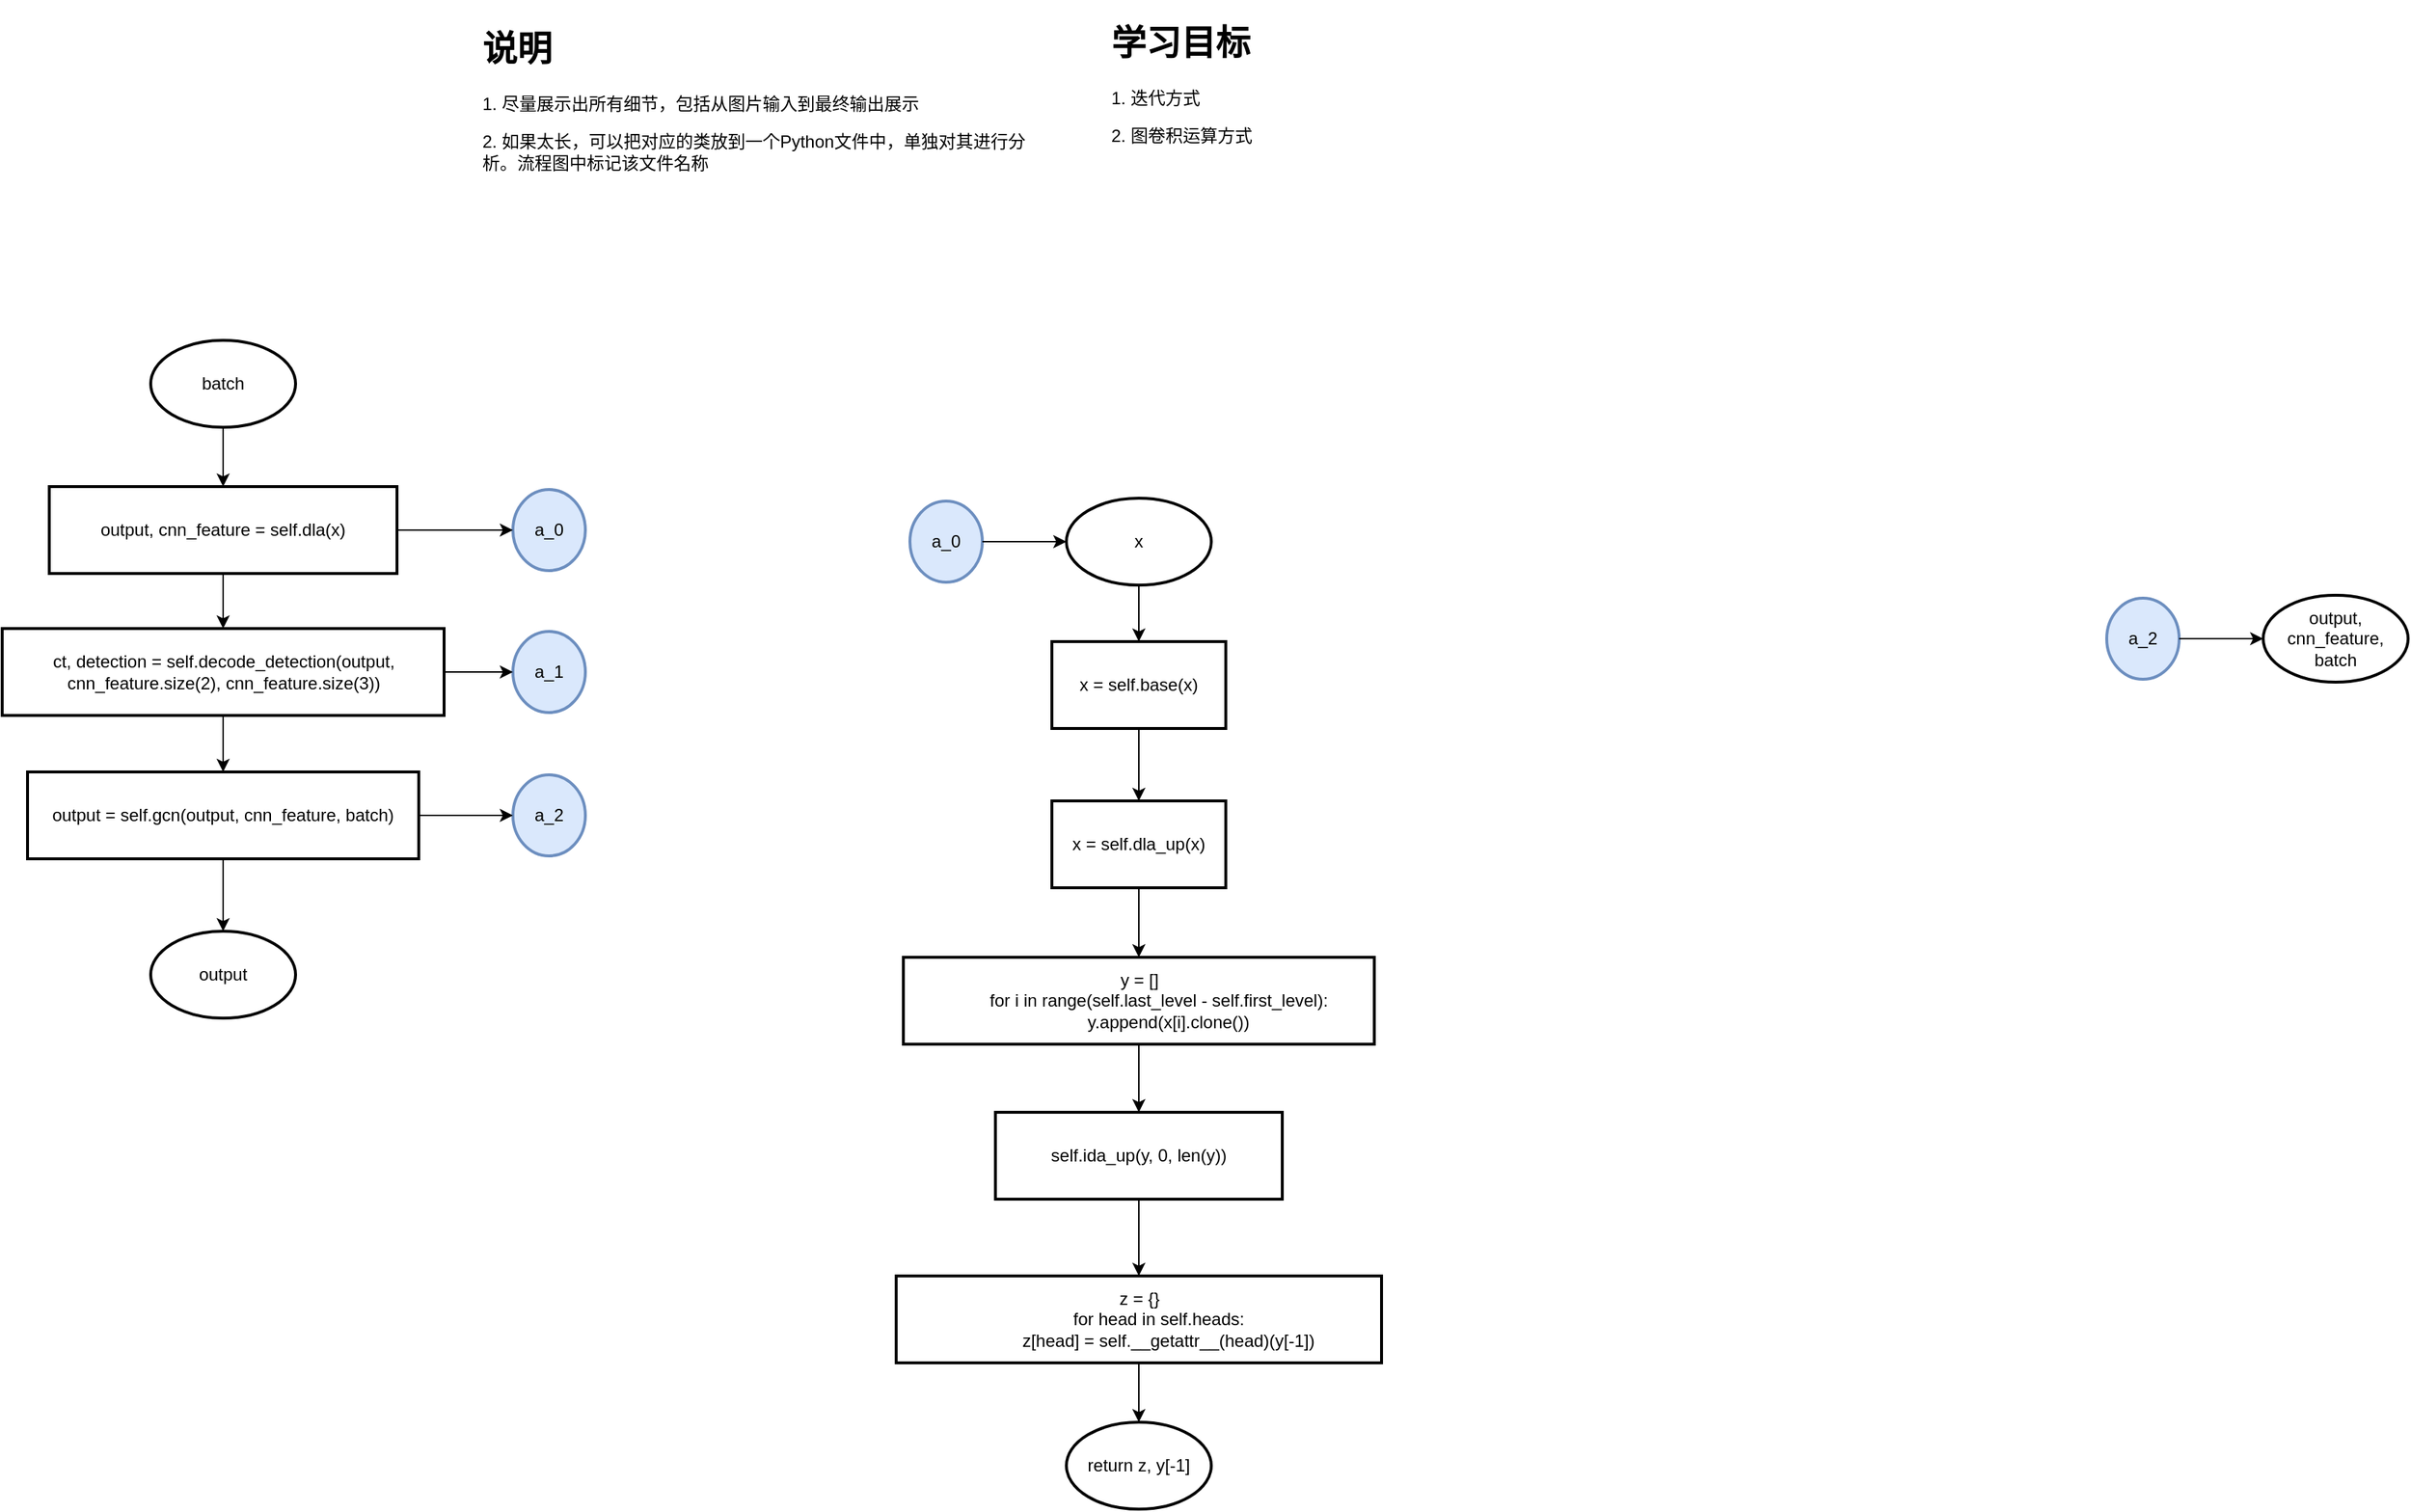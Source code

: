 <mxfile version="22.0.2" type="device">
  <diagram name="第 1 页" id="wMg3ertZ8Xy5a8TGnuAC">
    <mxGraphModel dx="875" dy="518" grid="0" gridSize="10" guides="1" tooltips="1" connect="1" arrows="1" fold="1" page="0" pageScale="1" pageWidth="827" pageHeight="1169" math="0" shadow="0">
      <root>
        <mxCell id="0" />
        <mxCell id="1" parent="0" />
        <mxCell id="_z--BqzidlDlm2PTRWrN-2" value="&lt;h1&gt;说明&lt;/h1&gt;&lt;p&gt;1. 尽量展示出所有细节，包括从图片输入到最终输出展示&lt;/p&gt;&lt;p&gt;2. 如果太长，可以把对应的类放到一个Python文件中，单独对其进行分析。流程图中标记该文件名称&lt;/p&gt;" style="text;html=1;strokeColor=none;fillColor=none;spacing=5;spacingTop=-20;whiteSpace=wrap;overflow=hidden;rounded=0;" vertex="1" parent="1">
          <mxGeometry x="514" y="119" width="389" height="145" as="geometry" />
        </mxCell>
        <mxCell id="_z--BqzidlDlm2PTRWrN-7" value="" style="edgeStyle=orthogonalEdgeStyle;rounded=0;orthogonalLoop=1;jettySize=auto;html=1;" edge="1" parent="1" source="_z--BqzidlDlm2PTRWrN-5" target="_z--BqzidlDlm2PTRWrN-6">
          <mxGeometry relative="1" as="geometry" />
        </mxCell>
        <UserObject label="batch" tooltip="数据类型：字典&#xa;&#xa;&#39;inp&#39;: ndarray:(1， 3, 352, 512)&#xa;&#39;meta&#39;: {&#39;ann&#39;: &#39;&#39;, &#39;center&#39;: [250 166], &#39;scale&#39;: [500 333], &#39;test&#39;: &#39;&#39;}&#xa;&#xa;output = network(batch[&#39;inp&#39;], batch)" id="_z--BqzidlDlm2PTRWrN-5">
          <mxCell style="strokeWidth=2;html=1;shape=mxgraph.flowchart.start_1;whiteSpace=wrap;" vertex="1" parent="1">
            <mxGeometry x="290" y="340" width="100" height="60" as="geometry" />
          </mxCell>
        </UserObject>
        <mxCell id="_z--BqzidlDlm2PTRWrN-9" value="" style="edgeStyle=orthogonalEdgeStyle;rounded=0;orthogonalLoop=1;jettySize=auto;html=1;" edge="1" parent="1" source="_z--BqzidlDlm2PTRWrN-6" target="_z--BqzidlDlm2PTRWrN-8">
          <mxGeometry relative="1" as="geometry" />
        </mxCell>
        <UserObject label="output, cnn_feature = self.dla(x)" tooltip="1. output: dict&#xa;&#39;ct_hm&#39;: (1, 20, 88, 128)&#xa;&#39;wh&#39;: (1, 2, 88, 128)&#xa;&#xa;2. cnn_feature: (1, 64, 88, 128)" id="_z--BqzidlDlm2PTRWrN-6">
          <mxCell style="whiteSpace=wrap;html=1;strokeWidth=2;" vertex="1" parent="1">
            <mxGeometry x="220" y="441" width="240" height="60" as="geometry" />
          </mxCell>
        </UserObject>
        <mxCell id="_z--BqzidlDlm2PTRWrN-11" value="" style="edgeStyle=orthogonalEdgeStyle;rounded=0;orthogonalLoop=1;jettySize=auto;html=1;" edge="1" parent="1" source="_z--BqzidlDlm2PTRWrN-8" target="_z--BqzidlDlm2PTRWrN-10">
          <mxGeometry relative="1" as="geometry" />
        </mxCell>
        <UserObject label="ct, detection = self.decode_detection(output, cnn_feature.size(2), cnn_feature.size(3))" tooltip="1. ct: (1, 100, 2)&#xa;&#xa;2. detection: (1, 100, 6)" id="_z--BqzidlDlm2PTRWrN-8">
          <mxCell style="whiteSpace=wrap;html=1;strokeWidth=2;" vertex="1" parent="1">
            <mxGeometry x="187.5" y="539" width="305" height="60" as="geometry" />
          </mxCell>
        </UserObject>
        <UserObject label="output = self.gcn(output, cnn_feature, batch)" tooltip="output: dict&#xa;&#xa;&#39;ct_hm&#39;: (1, 20, 88, 128)&#xa;&#39;wh&#39;: (1, 2, 88, 128)&#xa;&#39;ct&#39;: (1, 100, 2)&#xa;&#39;detection&#39;: (1, 6)&#xa;&#39;it_ex&#39;: (1, 40, 2)&#xa;&#39;ex&#39;: (1, 4, 2)&#xa;&#39;it_py&#39;: (1, 128, 2)&#xa;&#39;py&#39;: 列表，3个元素list(3): (1， 128， 2)" id="_z--BqzidlDlm2PTRWrN-10">
          <mxCell style="whiteSpace=wrap;html=1;strokeWidth=2;" vertex="1" parent="1">
            <mxGeometry x="205" y="638" width="270" height="60" as="geometry" />
          </mxCell>
        </UserObject>
        <UserObject label="output" tooltip="output: dict&#xa;&#xa;&#39;ct_hm&#39;: (1, 20, 88, 128)&#xa;&#39;wh&#39;: (1, 2, 88, 128)&#xa;&#39;ct&#39;: (1, 100, 2)&#xa;&#39;detection&#39;: (1, 6)&#xa;&#39;it_ex&#39;: (1, 40, 2)&#xa;&#39;ex&#39;: (1, 4, 2)&#xa;&#39;it_py&#39;: (1, 128, 2)&#xa;&#39;py&#39;: 列表，3个元素list(3): (1， 128， 2)" id="_z--BqzidlDlm2PTRWrN-12">
          <mxCell style="strokeWidth=2;html=1;shape=mxgraph.flowchart.start_1;whiteSpace=wrap;" vertex="1" parent="1">
            <mxGeometry x="290" y="748" width="100" height="60" as="geometry" />
          </mxCell>
        </UserObject>
        <mxCell id="_z--BqzidlDlm2PTRWrN-13" style="edgeStyle=orthogonalEdgeStyle;rounded=0;orthogonalLoop=1;jettySize=auto;html=1;exitX=0.5;exitY=1;exitDx=0;exitDy=0;entryX=0.5;entryY=0;entryDx=0;entryDy=0;entryPerimeter=0;" edge="1" parent="1" source="_z--BqzidlDlm2PTRWrN-10" target="_z--BqzidlDlm2PTRWrN-12">
          <mxGeometry relative="1" as="geometry" />
        </mxCell>
        <mxCell id="_z--BqzidlDlm2PTRWrN-17" value="a_0" style="strokeWidth=2;html=1;shape=mxgraph.flowchart.start_2;whiteSpace=wrap;fillColor=#dae8fc;strokeColor=#6c8ebf;" vertex="1" parent="1">
          <mxGeometry x="540" y="443" width="50" height="56" as="geometry" />
        </mxCell>
        <mxCell id="_z--BqzidlDlm2PTRWrN-18" style="edgeStyle=orthogonalEdgeStyle;rounded=0;orthogonalLoop=1;jettySize=auto;html=1;exitX=1;exitY=0.5;exitDx=0;exitDy=0;entryX=0;entryY=0.5;entryDx=0;entryDy=0;entryPerimeter=0;" edge="1" parent="1" source="_z--BqzidlDlm2PTRWrN-6" target="_z--BqzidlDlm2PTRWrN-17">
          <mxGeometry relative="1" as="geometry" />
        </mxCell>
        <mxCell id="_z--BqzidlDlm2PTRWrN-19" value="a_1" style="strokeWidth=2;html=1;shape=mxgraph.flowchart.start_2;whiteSpace=wrap;fillColor=#dae8fc;strokeColor=#6c8ebf;" vertex="1" parent="1">
          <mxGeometry x="540" y="541" width="50" height="56" as="geometry" />
        </mxCell>
        <mxCell id="_z--BqzidlDlm2PTRWrN-20" value="a_2" style="strokeWidth=2;html=1;shape=mxgraph.flowchart.start_2;whiteSpace=wrap;fillColor=#dae8fc;strokeColor=#6c8ebf;" vertex="1" parent="1">
          <mxGeometry x="540" y="640" width="50" height="56" as="geometry" />
        </mxCell>
        <mxCell id="_z--BqzidlDlm2PTRWrN-21" style="edgeStyle=orthogonalEdgeStyle;rounded=0;orthogonalLoop=1;jettySize=auto;html=1;exitX=1;exitY=0.5;exitDx=0;exitDy=0;entryX=0;entryY=0.5;entryDx=0;entryDy=0;entryPerimeter=0;" edge="1" parent="1" source="_z--BqzidlDlm2PTRWrN-8" target="_z--BqzidlDlm2PTRWrN-19">
          <mxGeometry relative="1" as="geometry" />
        </mxCell>
        <mxCell id="_z--BqzidlDlm2PTRWrN-22" style="edgeStyle=orthogonalEdgeStyle;rounded=0;orthogonalLoop=1;jettySize=auto;html=1;exitX=1;exitY=0.5;exitDx=0;exitDy=0;entryX=0;entryY=0.5;entryDx=0;entryDy=0;entryPerimeter=0;" edge="1" parent="1" source="_z--BqzidlDlm2PTRWrN-10" target="_z--BqzidlDlm2PTRWrN-20">
          <mxGeometry relative="1" as="geometry" />
        </mxCell>
        <UserObject label="a_0" tooltip="output, cnn_feature = self.dla(x)" id="_z--BqzidlDlm2PTRWrN-23">
          <mxCell style="strokeWidth=2;html=1;shape=mxgraph.flowchart.start_2;whiteSpace=wrap;fillColor=#dae8fc;strokeColor=#6c8ebf;" vertex="1" parent="1">
            <mxGeometry x="814" y="451" width="50" height="56" as="geometry" />
          </mxCell>
        </UserObject>
        <mxCell id="_z--BqzidlDlm2PTRWrN-27" value="" style="edgeStyle=orthogonalEdgeStyle;rounded=0;orthogonalLoop=1;jettySize=auto;html=1;" edge="1" parent="1" source="_z--BqzidlDlm2PTRWrN-24" target="_z--BqzidlDlm2PTRWrN-26">
          <mxGeometry relative="1" as="geometry" />
        </mxCell>
        <UserObject label="x" tooltip="x :(1， 3, 352, 512)" id="_z--BqzidlDlm2PTRWrN-24">
          <mxCell style="strokeWidth=2;html=1;shape=mxgraph.flowchart.start_1;whiteSpace=wrap;" vertex="1" parent="1">
            <mxGeometry x="922" y="449" width="100" height="60" as="geometry" />
          </mxCell>
        </UserObject>
        <mxCell id="_z--BqzidlDlm2PTRWrN-25" style="edgeStyle=orthogonalEdgeStyle;rounded=0;orthogonalLoop=1;jettySize=auto;html=1;exitX=1;exitY=0.5;exitDx=0;exitDy=0;exitPerimeter=0;entryX=0;entryY=0.5;entryDx=0;entryDy=0;entryPerimeter=0;" edge="1" parent="1" source="_z--BqzidlDlm2PTRWrN-23" target="_z--BqzidlDlm2PTRWrN-24">
          <mxGeometry relative="1" as="geometry" />
        </mxCell>
        <mxCell id="_z--BqzidlDlm2PTRWrN-29" value="" style="edgeStyle=orthogonalEdgeStyle;rounded=0;orthogonalLoop=1;jettySize=auto;html=1;" edge="1" parent="1" source="_z--BqzidlDlm2PTRWrN-26" target="_z--BqzidlDlm2PTRWrN-28">
          <mxGeometry relative="1" as="geometry" />
        </mxCell>
        <UserObject label="x = self.base(x)" tooltip="in :(1， 3, 352, 512)&#xa;out: 包含6个元素的列表，每个元素的大小为：&#xa;list(0): (1, 16, 352, 512)&#xa;list(1): (1, 32, 176, 256)&#xa;list(2): (1, 64, 88, 128)&#xa;list(3): (1, 128, 44, 64)&#xa;list(4): (1, 256, 22, 32)&#xa;list(5): (1, 512, 11, 16)" id="_z--BqzidlDlm2PTRWrN-26">
          <mxCell style="whiteSpace=wrap;html=1;strokeWidth=2;" vertex="1" parent="1">
            <mxGeometry x="912" y="548" width="120" height="60" as="geometry" />
          </mxCell>
        </UserObject>
        <mxCell id="_z--BqzidlDlm2PTRWrN-31" value="" style="edgeStyle=orthogonalEdgeStyle;rounded=0;orthogonalLoop=1;jettySize=auto;html=1;" edge="1" parent="1" source="_z--BqzidlDlm2PTRWrN-28" target="_z--BqzidlDlm2PTRWrN-30">
          <mxGeometry relative="1" as="geometry" />
        </mxCell>
        <UserObject label="x = self.dla_up(x)" tooltip="in: 包含6个元素的列表，每个元素的大小为：&#xa;list(0): (1, 16, 352, 512)&#xa;list(1): (1, 32, 176, 256)&#xa;list(2): (1, 64, 88, 128)&#xa;list(3): (1, 128, 44, 64)&#xa;list(4): (1, 256, 22, 32)&#xa;list(5): (1, 512, 11, 16)&#xa;&#xa;out: 包含4个元素的列表，每个元素的大小为：&#xa;list(0): (1, 64, 88, 128)&#xa;list(1): (1, 128, 44, 64)&#xa;list(2): (1, 256, 22, 32)&#xa;list(3): (1, 512, 11, 16)" id="_z--BqzidlDlm2PTRWrN-28">
          <mxCell style="whiteSpace=wrap;html=1;strokeWidth=2;" vertex="1" parent="1">
            <mxGeometry x="912" y="658" width="120" height="60" as="geometry" />
          </mxCell>
        </UserObject>
        <mxCell id="_z--BqzidlDlm2PTRWrN-33" value="" style="edgeStyle=orthogonalEdgeStyle;rounded=0;orthogonalLoop=1;jettySize=auto;html=1;" edge="1" parent="1" source="_z--BqzidlDlm2PTRWrN-30" target="_z--BqzidlDlm2PTRWrN-32">
          <mxGeometry relative="1" as="geometry" />
        </mxCell>
        <mxCell id="_z--BqzidlDlm2PTRWrN-30" value="&lt;div&gt;y = []&lt;/div&gt;&lt;div&gt;&amp;nbsp; &amp;nbsp; &amp;nbsp; &amp;nbsp; for i in range(self.last_level - self.first_level):&lt;/div&gt;&lt;div&gt;&amp;nbsp; &amp;nbsp; &amp;nbsp; &amp;nbsp; &amp;nbsp; &amp;nbsp; y.append(x[i].clone())&lt;/div&gt;" style="whiteSpace=wrap;html=1;strokeWidth=2;" vertex="1" parent="1">
          <mxGeometry x="809.5" y="766" width="325" height="60" as="geometry" />
        </mxCell>
        <mxCell id="_z--BqzidlDlm2PTRWrN-35" value="" style="edgeStyle=orthogonalEdgeStyle;rounded=0;orthogonalLoop=1;jettySize=auto;html=1;" edge="1" parent="1" source="_z--BqzidlDlm2PTRWrN-32" target="_z--BqzidlDlm2PTRWrN-34">
          <mxGeometry relative="1" as="geometry" />
        </mxCell>
        <mxCell id="_z--BqzidlDlm2PTRWrN-32" value="self.ida_up(y, 0, len(y))" style="whiteSpace=wrap;html=1;strokeWidth=2;" vertex="1" parent="1">
          <mxGeometry x="873" y="873" width="198" height="60" as="geometry" />
        </mxCell>
        <mxCell id="_z--BqzidlDlm2PTRWrN-34" value="&lt;div&gt;z = {}&lt;/div&gt;&lt;div&gt;&amp;nbsp; &amp;nbsp; &amp;nbsp; &amp;nbsp; for head in self.heads:&lt;/div&gt;&lt;div&gt;&amp;nbsp; &amp;nbsp; &amp;nbsp; &amp;nbsp; &amp;nbsp; &amp;nbsp; z[head] = self.__getattr__(head)(y[-1])&lt;/div&gt;" style="whiteSpace=wrap;html=1;strokeWidth=2;" vertex="1" parent="1">
          <mxGeometry x="804.5" y="986" width="335" height="60" as="geometry" />
        </mxCell>
        <UserObject label="return z, y[-1]" tooltip="x :(1， 3, 352, 512)" id="_z--BqzidlDlm2PTRWrN-36">
          <mxCell style="strokeWidth=2;html=1;shape=mxgraph.flowchart.start_1;whiteSpace=wrap;" vertex="1" parent="1">
            <mxGeometry x="922" y="1087" width="100" height="60" as="geometry" />
          </mxCell>
        </UserObject>
        <mxCell id="_z--BqzidlDlm2PTRWrN-37" style="edgeStyle=orthogonalEdgeStyle;rounded=0;orthogonalLoop=1;jettySize=auto;html=1;exitX=0.5;exitY=1;exitDx=0;exitDy=0;entryX=0.5;entryY=0;entryDx=0;entryDy=0;entryPerimeter=0;" edge="1" parent="1" source="_z--BqzidlDlm2PTRWrN-34" target="_z--BqzidlDlm2PTRWrN-36">
          <mxGeometry relative="1" as="geometry" />
        </mxCell>
        <UserObject label="a_2" tooltip="output = self.gcn(output, cnn_feature, batch)" id="_z--BqzidlDlm2PTRWrN-39">
          <mxCell style="strokeWidth=2;html=1;shape=mxgraph.flowchart.start_2;whiteSpace=wrap;fillColor=#dae8fc;strokeColor=#6c8ebf;" vertex="1" parent="1">
            <mxGeometry x="1640" y="518" width="50" height="56" as="geometry" />
          </mxCell>
        </UserObject>
        <UserObject label="output, cnn_feature, batch" tooltip="" id="_z--BqzidlDlm2PTRWrN-40">
          <mxCell style="strokeWidth=2;html=1;shape=mxgraph.flowchart.start_1;whiteSpace=wrap;" vertex="1" parent="1">
            <mxGeometry x="1748" y="516" width="100" height="60" as="geometry" />
          </mxCell>
        </UserObject>
        <mxCell id="_z--BqzidlDlm2PTRWrN-41" style="edgeStyle=orthogonalEdgeStyle;rounded=0;orthogonalLoop=1;jettySize=auto;html=1;exitX=1;exitY=0.5;exitDx=0;exitDy=0;exitPerimeter=0;entryX=0;entryY=0.5;entryDx=0;entryDy=0;entryPerimeter=0;" edge="1" parent="1" source="_z--BqzidlDlm2PTRWrN-39" target="_z--BqzidlDlm2PTRWrN-40">
          <mxGeometry relative="1" as="geometry" />
        </mxCell>
        <mxCell id="_z--BqzidlDlm2PTRWrN-43" value="&lt;h1&gt;学习目标&lt;/h1&gt;&lt;p&gt;1. 迭代方式&lt;/p&gt;&lt;p&gt;2. 图卷积运算方式&lt;/p&gt;" style="text;html=1;strokeColor=none;fillColor=none;spacing=5;spacingTop=-20;whiteSpace=wrap;overflow=hidden;rounded=0;" vertex="1" parent="1">
          <mxGeometry x="948" y="115" width="389" height="106" as="geometry" />
        </mxCell>
      </root>
    </mxGraphModel>
  </diagram>
</mxfile>
